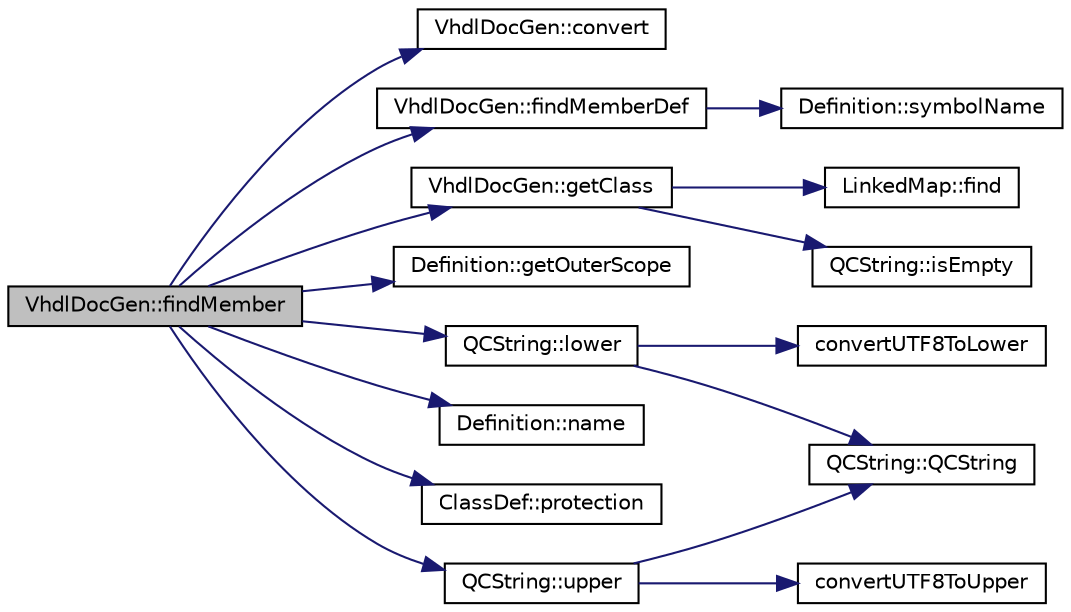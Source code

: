 digraph "VhdlDocGen::findMember"
{
 // LATEX_PDF_SIZE
  edge [fontname="Helvetica",fontsize="10",labelfontname="Helvetica",labelfontsize="10"];
  node [fontname="Helvetica",fontsize="10",shape=record];
  rankdir="LR";
  Node1 [label="VhdlDocGen::findMember",height=0.2,width=0.4,color="black", fillcolor="grey75", style="filled", fontcolor="black",tooltip=" "];
  Node1 -> Node2 [color="midnightblue",fontsize="10",style="solid",fontname="Helvetica"];
  Node2 [label="VhdlDocGen::convert",height=0.2,width=0.4,color="black", fillcolor="white", style="filled",URL="$classVhdlDocGen.html#ab1ab1504610c798f4924026a48bb4301",tooltip=" "];
  Node1 -> Node3 [color="midnightblue",fontsize="10",style="solid",fontname="Helvetica"];
  Node3 [label="VhdlDocGen::findMemberDef",height=0.2,width=0.4,color="black", fillcolor="white", style="filled",URL="$classVhdlDocGen.html#a358ec24d6f67dee4fb2f983181a314fe",tooltip=" "];
  Node3 -> Node4 [color="midnightblue",fontsize="10",style="solid",fontname="Helvetica"];
  Node4 [label="Definition::symbolName",height=0.2,width=0.4,color="black", fillcolor="white", style="filled",URL="$classDefinition.html#a86061734049a0f06f636e4b51e0f1ac2",tooltip=" "];
  Node1 -> Node5 [color="midnightblue",fontsize="10",style="solid",fontname="Helvetica"];
  Node5 [label="VhdlDocGen::getClass",height=0.2,width=0.4,color="black", fillcolor="white", style="filled",URL="$classVhdlDocGen.html#aa09142ff1ca07603f8bb2150ce9ceab5",tooltip=" "];
  Node5 -> Node6 [color="midnightblue",fontsize="10",style="solid",fontname="Helvetica"];
  Node6 [label="LinkedMap::find",height=0.2,width=0.4,color="black", fillcolor="white", style="filled",URL="$classLinkedMap.html#ad7659775b7de962b4fe0921456baf4f4",tooltip=" "];
  Node5 -> Node7 [color="midnightblue",fontsize="10",style="solid",fontname="Helvetica"];
  Node7 [label="QCString::isEmpty",height=0.2,width=0.4,color="black", fillcolor="white", style="filled",URL="$classQCString.html#a621c4090d69ad7d05ef8e5234376c3d8",tooltip=" "];
  Node1 -> Node8 [color="midnightblue",fontsize="10",style="solid",fontname="Helvetica"];
  Node8 [label="Definition::getOuterScope",height=0.2,width=0.4,color="black", fillcolor="white", style="filled",URL="$classDefinition.html#acabf5ee4ca8de43bbcc5cd5736f150e5",tooltip=" "];
  Node1 -> Node9 [color="midnightblue",fontsize="10",style="solid",fontname="Helvetica"];
  Node9 [label="QCString::lower",height=0.2,width=0.4,color="black", fillcolor="white", style="filled",URL="$classQCString.html#a33688239622e659cfb469fbd62c9cccb",tooltip=" "];
  Node9 -> Node10 [color="midnightblue",fontsize="10",style="solid",fontname="Helvetica"];
  Node10 [label="convertUTF8ToLower",height=0.2,width=0.4,color="black", fillcolor="white", style="filled",URL="$utf8_8cpp.html#a90000b3876f8ff0fed72d2c31ecdfe11",tooltip=" "];
  Node9 -> Node11 [color="midnightblue",fontsize="10",style="solid",fontname="Helvetica"];
  Node11 [label="QCString::QCString",height=0.2,width=0.4,color="black", fillcolor="white", style="filled",URL="$classQCString.html#ad691e1087cc03e14e00d1147ae0ecab7",tooltip=" "];
  Node1 -> Node12 [color="midnightblue",fontsize="10",style="solid",fontname="Helvetica"];
  Node12 [label="Definition::name",height=0.2,width=0.4,color="black", fillcolor="white", style="filled",URL="$classDefinition.html#a9374fedd7f64fea7e0e164302d1a9e61",tooltip=" "];
  Node1 -> Node13 [color="midnightblue",fontsize="10",style="solid",fontname="Helvetica"];
  Node13 [label="ClassDef::protection",height=0.2,width=0.4,color="black", fillcolor="white", style="filled",URL="$classClassDef.html#a759c68ae0af03a49aff1a86d383af68d",tooltip=" "];
  Node1 -> Node14 [color="midnightblue",fontsize="10",style="solid",fontname="Helvetica"];
  Node14 [label="QCString::upper",height=0.2,width=0.4,color="black", fillcolor="white", style="filled",URL="$classQCString.html#a113ff6fe5b14585eebdcafbf2fe88cc4",tooltip=" "];
  Node14 -> Node15 [color="midnightblue",fontsize="10",style="solid",fontname="Helvetica"];
  Node15 [label="convertUTF8ToUpper",height=0.2,width=0.4,color="black", fillcolor="white", style="filled",URL="$utf8_8cpp.html#a2027564d4381eb6e539320ee8b2e0bcd",tooltip=" "];
  Node14 -> Node11 [color="midnightblue",fontsize="10",style="solid",fontname="Helvetica"];
}
